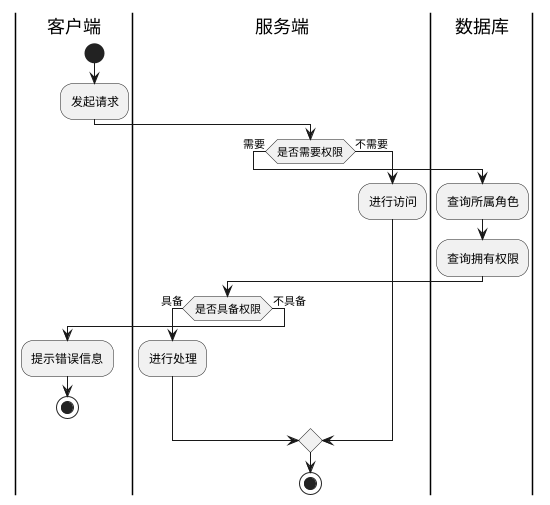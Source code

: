 @startuml

|客户端|
start
:发起请求;
|服务端|
if (是否需要权限) then (需要)
|数据库|
  :查询所属角色;
  :查询拥有权限;
|服务端|
  if (是否具备权限) then (具备)
    :进行处理;
    else (不具备)
|客户端|
    :提示错误信息;
    stop
   endif
else (不需要)
|服务端|
  :进行访问;
endif
stop
@enduml